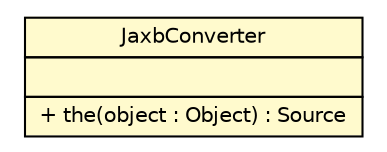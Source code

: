 #!/usr/local/bin/dot
#
# Class diagram 
# Generated by UMLGraph version 5.1 (http://www.umlgraph.org/)
#

digraph G {
	edge [fontname="Helvetica",fontsize=10,labelfontname="Helvetica",labelfontsize=10];
	node [fontname="Helvetica",fontsize=10,shape=plaintext];
	nodesep=0.25;
	ranksep=0.5;
	// com.rexsl.test.JaxbConverter
	c37 [label=<<table title="com.rexsl.test.JaxbConverter" border="0" cellborder="1" cellspacing="0" cellpadding="2" port="p" bgcolor="lemonChiffon" href="./JaxbConverter.html">
		<tr><td><table border="0" cellspacing="0" cellpadding="1">
<tr><td align="center" balign="center"> JaxbConverter </td></tr>
		</table></td></tr>
		<tr><td><table border="0" cellspacing="0" cellpadding="1">
<tr><td align="left" balign="left">  </td></tr>
		</table></td></tr>
		<tr><td><table border="0" cellspacing="0" cellpadding="1">
<tr><td align="left" balign="left"> + the(object : Object) : Source </td></tr>
		</table></td></tr>
		</table>>, fontname="Helvetica", fontcolor="black", fontsize=10.0];
}

